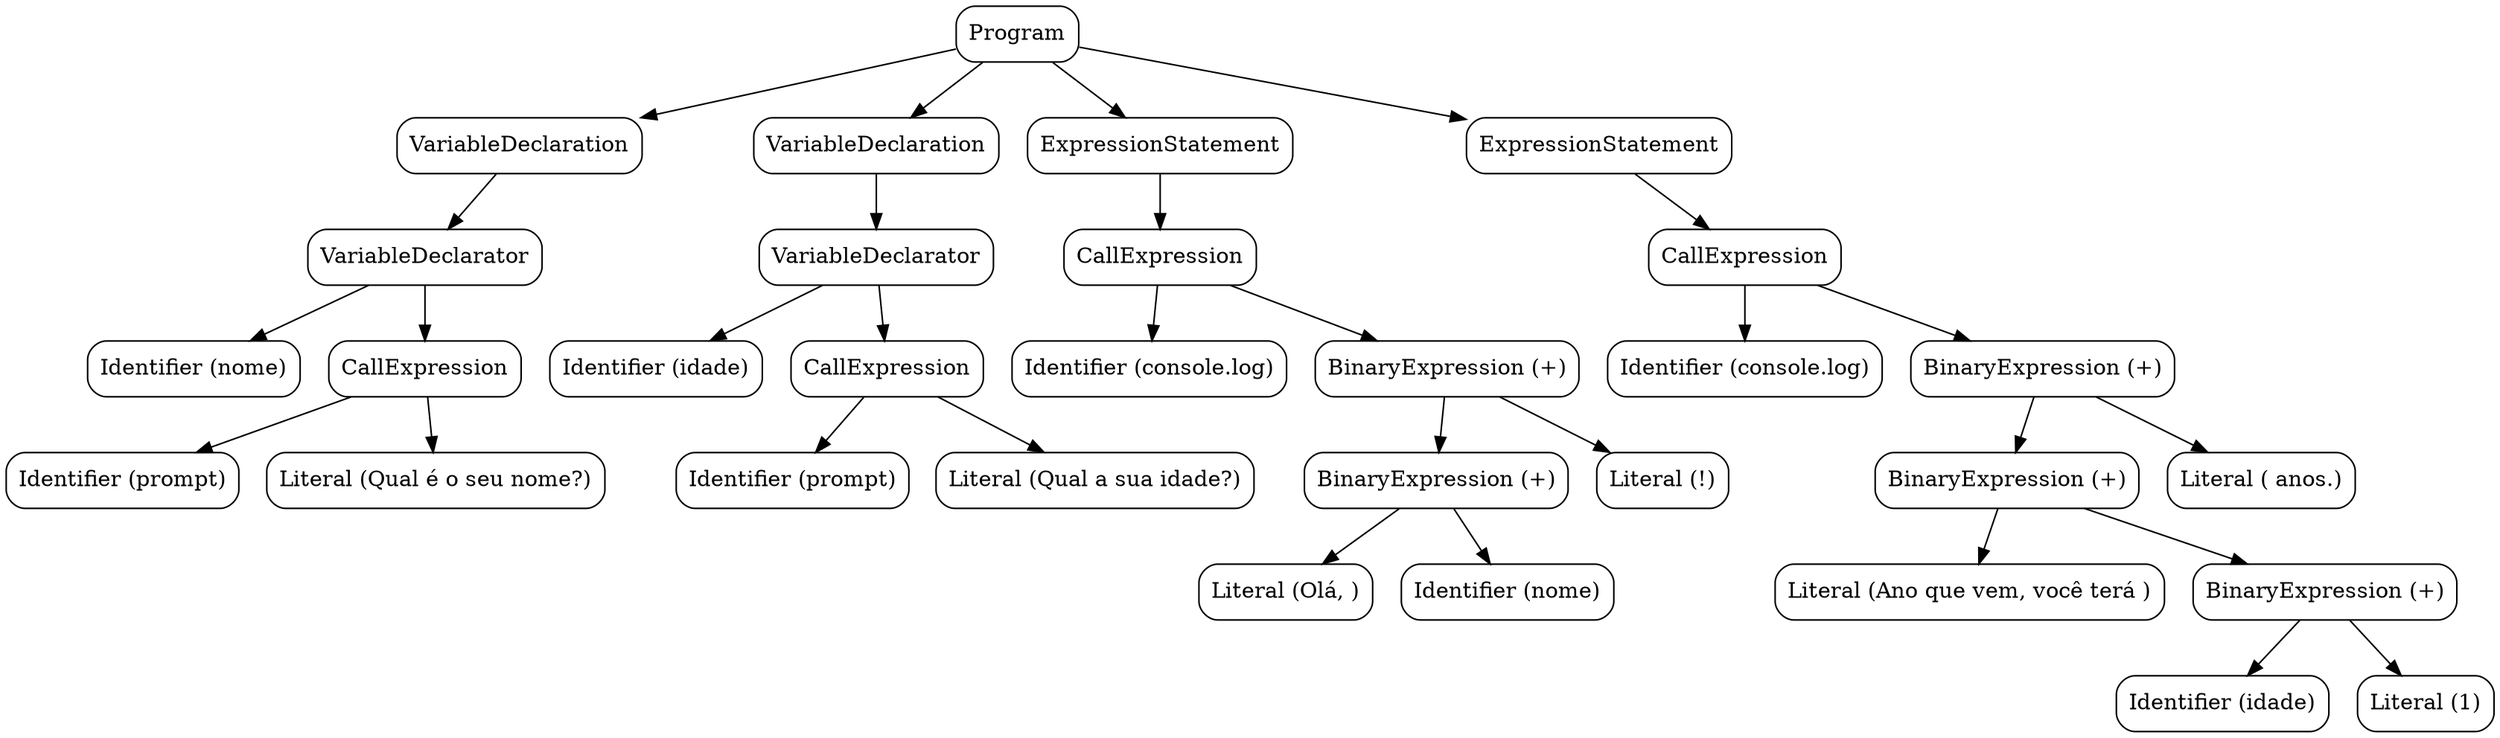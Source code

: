 digraph AST {
  node [shape=box, style="rounded"];
  0 [label="Program"];
  1 [label="VariableDeclaration"];
  0 -> 1;
  2 [label="VariableDeclarator"];
  1 -> 2;
  3 [label="Identifier (nome)"];
  2 -> 3;
  4 [label="CallExpression"];
  2 -> 4;
  5 [label="Identifier (prompt)"];
  4 -> 5;
  6 [label="Literal (Qual é o seu nome?)"];
  4 -> 6;
  7 [label="VariableDeclaration"];
  0 -> 7;
  8 [label="VariableDeclarator"];
  7 -> 8;
  9 [label="Identifier (idade)"];
  8 -> 9;
  10 [label="CallExpression"];
  8 -> 10;
  11 [label="Identifier (prompt)"];
  10 -> 11;
  12 [label="Literal (Qual a sua idade?)"];
  10 -> 12;
  13 [label="ExpressionStatement"];
  0 -> 13;
  14 [label="CallExpression"];
  13 -> 14;
  15 [label="Identifier (console.log)"];
  14 -> 15;
  16 [label="BinaryExpression (+)"];
  14 -> 16;
  17 [label="BinaryExpression (+)"];
  16 -> 17;
  18 [label="Literal (Olá, )"];
  17 -> 18;
  19 [label="Identifier (nome)"];
  17 -> 19;
  20 [label="Literal (!)"];
  16 -> 20;
  21 [label="ExpressionStatement"];
  0 -> 21;
  22 [label="CallExpression"];
  21 -> 22;
  23 [label="Identifier (console.log)"];
  22 -> 23;
  24 [label="BinaryExpression (+)"];
  22 -> 24;
  25 [label="BinaryExpression (+)"];
  24 -> 25;
  26 [label="Literal (Ano que vem, você terá )"];
  25 -> 26;
  27 [label="BinaryExpression (+)"];
  25 -> 27;
  28 [label="Identifier (idade)"];
  27 -> 28;
  29 [label="Literal (1)"];
  27 -> 29;
  30 [label="Literal ( anos.)"];
  24 -> 30;
}